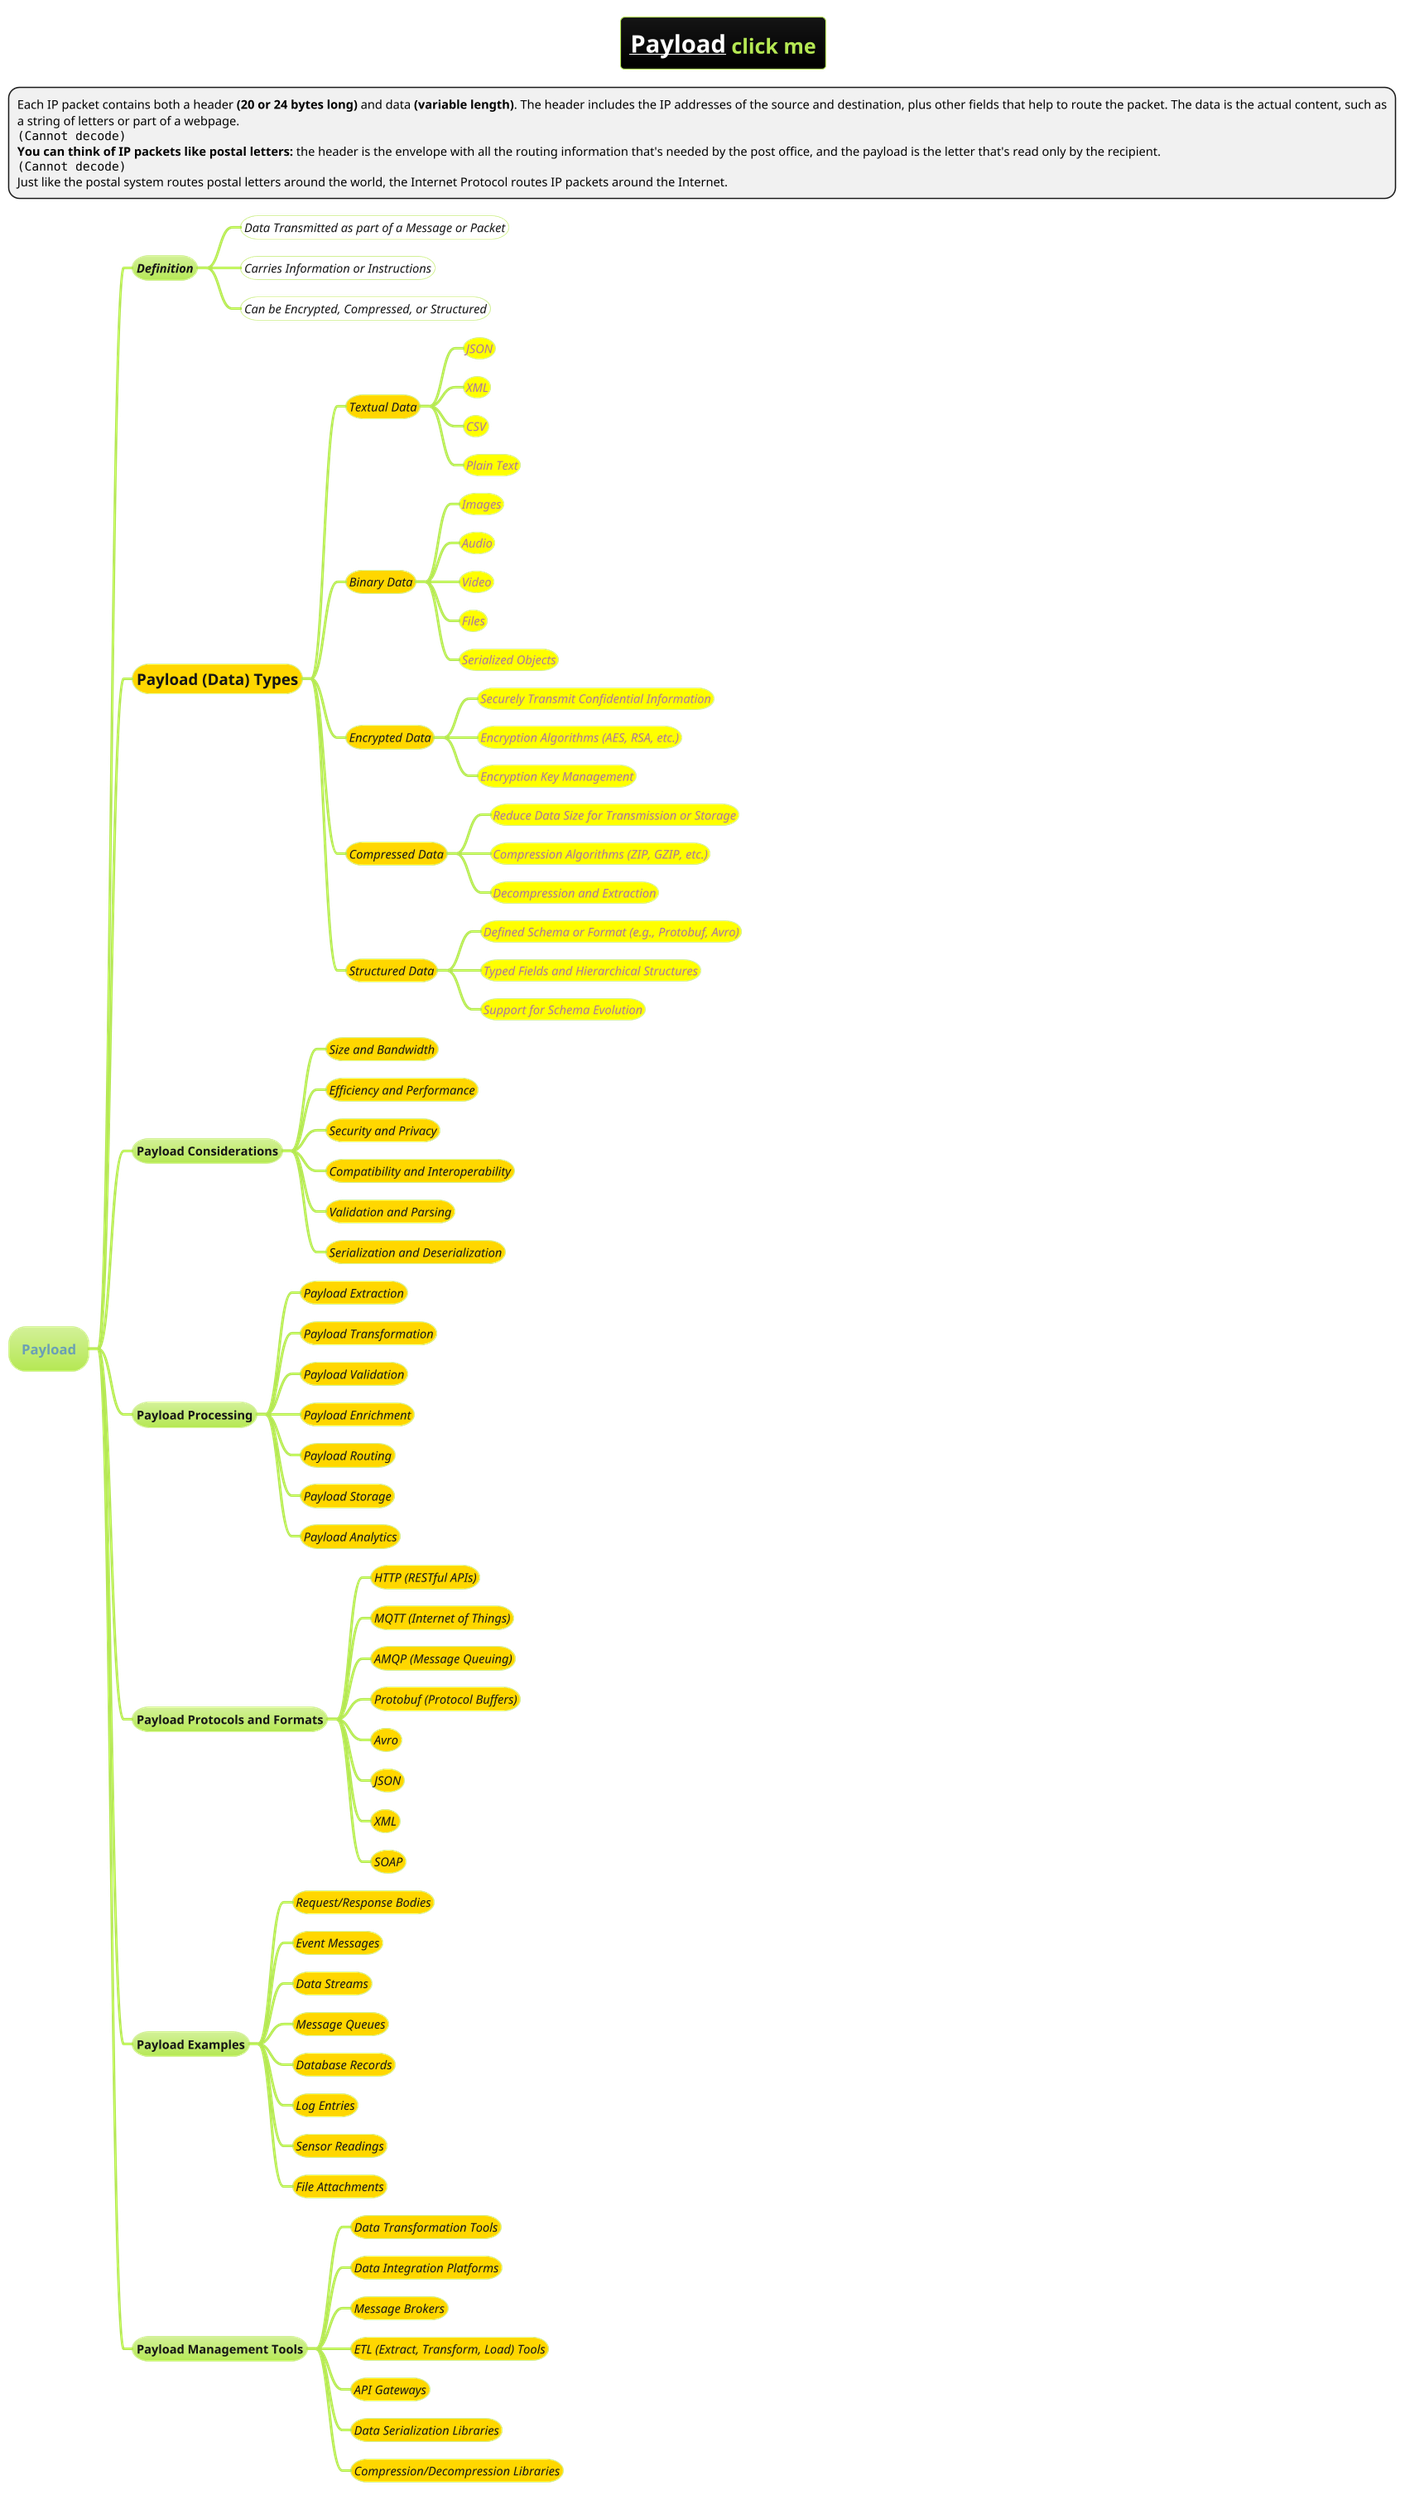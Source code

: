 @startmindmap
title =__[[https://www.khanacademy.org/computing/computers-and-internet/xcae6f4a7ff015e7d:the-internet/xcae6f4a7ff015e7d:routing-with-redundancy/a/ip-packets Payload]]__ click me
*:Each IP packet contains both a header **(20 or 24 bytes long)** and data **(variable length)**. The header includes the IP addresses of the source and destination, plus other fields that help to route the packet. The data is the actual content, such as
a string of letters or part of a webpage.
<img:images/img_2.png>
**You can think of IP packets like postal letters:** the header is the envelope with all the routing information that's needed by the post office, and the payload is the letter that's read only by the recipient.
<img:images/img_3.png>
Just like the postal system routes postal letters around the world, the Internet Protocol routes IP packets around the Internet.;

!theme hacker

* Payload
** ====Definition
***[#white] ====<size:14>Data Transmitted as part of a Message or Packet
***[#white] ====<size:14>Carries Information or Instructions
***[#white] ====<size:14>Can be Encrypted, Compressed, or Structured
**[#gold] =Payload (Data) Types
***[#gold] ====<size:14>Textual Data
****[#yellow] ====<size:14>JSON
****[#yellow] ====<size:14>XML
****[#yellow] ====<size:14>CSV
****[#yellow] ====<size:14>Plain Text
***[#gold] ====<size:14>Binary Data
****[#yellow] ====<size:14>Images
****[#yellow] ====<size:14>Audio
****[#yellow] ====<size:14>Video
****[#yellow] ====<size:14>Files
****[#yellow] ====<size:14>Serialized Objects
***[#gold] ====<size:14>Encrypted Data
****[#yellow] ====<size:14>Securely Transmit Confidential Information
****[#yellow] ====<size:14>Encryption Algorithms (AES, RSA, etc.)
****[#yellow] ====<size:14>Encryption Key Management
***[#gold] ====<size:14>Compressed Data
****[#yellow] ====<size:14>Reduce Data Size for Transmission or Storage
****[#yellow] ====<size:14>Compression Algorithms (ZIP, GZIP, etc.)
****[#yellow] ====<size:14>Decompression and Extraction
***[#gold] ====<size:14>Structured Data
****[#yellow] ====<size:14>Defined Schema or Format (e.g., Protobuf, Avro)
****[#yellow] ====<size:14>Typed Fields and Hierarchical Structures
****[#yellow] ====<size:14>Support for Schema Evolution
** Payload Considerations
***[#gold] ====<size:14>Size and Bandwidth
***[#gold] ====<size:14>Efficiency and Performance
***[#gold] ====<size:14>Security and Privacy
***[#gold] ====<size:14>Compatibility and Interoperability
***[#gold] ====<size:14>Validation and Parsing
***[#gold] ====<size:14>Serialization and Deserialization
** Payload Processing
***[#gold] ====<size:14>Payload Extraction
***[#gold] ====<size:14>Payload Transformation
***[#gold] ====<size:14>Payload Validation
***[#gold] ====<size:14>Payload Enrichment
***[#gold] ====<size:14>Payload Routing
***[#gold] ====<size:14>Payload Storage
***[#gold] ====<size:14>Payload Analytics
** Payload Protocols and Formats
***[#gold] ====<size:14>HTTP (RESTful APIs)
***[#gold] ====<size:14>MQTT (Internet of Things)
***[#gold] ====<size:14>AMQP (Message Queuing)
***[#gold] ====<size:14>Protobuf (Protocol Buffers)
***[#gold] ====<size:14>Avro
***[#gold] ====<size:14>JSON
***[#gold] ====<size:14>XML
***[#gold] ====<size:14>SOAP
** Payload Examples
***[#gold] ====<size:14>Request/Response Bodies
***[#gold] ====<size:14>Event Messages
***[#gold] ====<size:14>Data Streams
***[#gold] ====<size:14>Message Queues
***[#gold] ====<size:14>Database Records
***[#gold] ====<size:14>Log Entries
***[#gold] ====<size:14>Sensor Readings
***[#gold] ====<size:14>File Attachments
** Payload Management Tools
***[#gold] ====<size:14>Data Transformation Tools
***[#gold] ====<size:14>Data Integration Platforms
***[#gold] ====<size:14>Message Brokers
***[#gold] ====<size:14>ETL (Extract, Transform, Load) Tools
***[#gold] ====<size:14>API Gateways
***[#gold] ====<size:14>Data Serialization Libraries
***[#gold] ====<size:14>Compression/Decompression Libraries

@endmindmap
